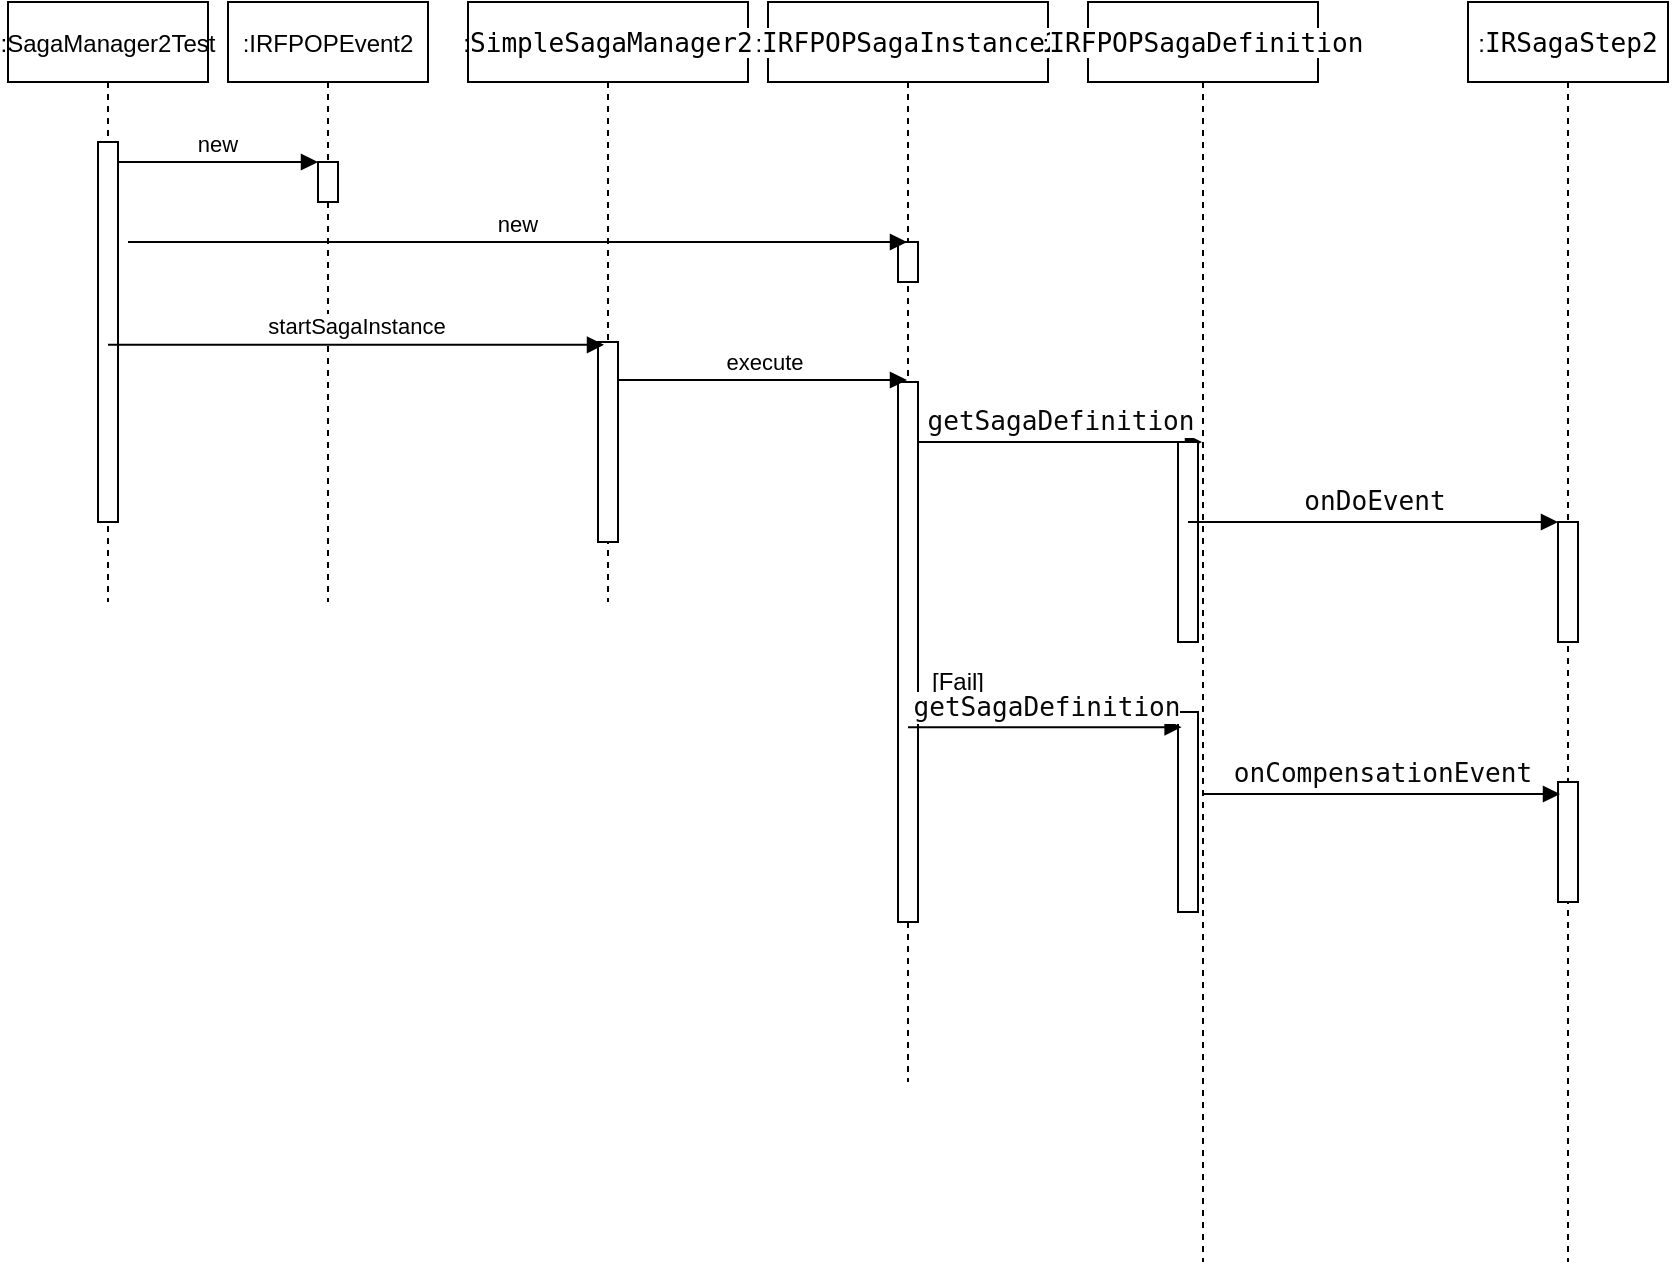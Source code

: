 <mxfile version="17.5.0" type="github"><diagram id="kgpKYQtTHZ0yAKxKKP6v" name="Page-1"><mxGraphModel dx="1038" dy="547" grid="1" gridSize="10" guides="1" tooltips="1" connect="1" arrows="1" fold="1" page="1" pageScale="1" pageWidth="1100" pageHeight="850" math="0" shadow="0"><root><mxCell id="0"/><mxCell id="1" parent="0"/><mxCell id="3nuBFxr9cyL0pnOWT2aG-1" value=":SagaManager2Test" style="shape=umlLifeline;perimeter=lifelinePerimeter;container=1;collapsible=0;recursiveResize=0;rounded=0;shadow=0;strokeWidth=1;" parent="1" vertex="1"><mxGeometry x="60" y="70" width="100" height="300" as="geometry"/></mxCell><mxCell id="3nuBFxr9cyL0pnOWT2aG-2" value="" style="points=[];perimeter=orthogonalPerimeter;rounded=0;shadow=0;strokeWidth=1;" parent="3nuBFxr9cyL0pnOWT2aG-1" vertex="1"><mxGeometry x="45" y="70" width="10" height="190" as="geometry"/></mxCell><mxCell id="3nuBFxr9cyL0pnOWT2aG-5" value=":IRFPOPEvent2" style="shape=umlLifeline;perimeter=lifelinePerimeter;container=1;collapsible=0;recursiveResize=0;rounded=0;shadow=0;strokeWidth=1;" parent="1" vertex="1"><mxGeometry x="170" y="70" width="100" height="300" as="geometry"/></mxCell><mxCell id="3nuBFxr9cyL0pnOWT2aG-6" value="" style="points=[];perimeter=orthogonalPerimeter;rounded=0;shadow=0;strokeWidth=1;" parent="3nuBFxr9cyL0pnOWT2aG-5" vertex="1"><mxGeometry x="45" y="80" width="10" height="20" as="geometry"/></mxCell><mxCell id="3nuBFxr9cyL0pnOWT2aG-8" value="new" style="verticalAlign=bottom;endArrow=block;entryX=0;entryY=0;shadow=0;strokeWidth=1;" parent="1" source="3nuBFxr9cyL0pnOWT2aG-2" target="3nuBFxr9cyL0pnOWT2aG-6" edge="1"><mxGeometry relative="1" as="geometry"><mxPoint x="215" y="150" as="sourcePoint"/></mxGeometry></mxCell><mxCell id="NgvdrDgAcO9oUMrTaW9S-1" value=":&lt;span style=&quot;background-color: rgb(255 , 255 , 255) ; font-family: &amp;#34;jetbrains mono&amp;#34; , monospace ; font-size: 9.8pt&quot;&gt;IRFPOPSagaInstance2&lt;/span&gt;" style="shape=umlLifeline;perimeter=lifelinePerimeter;whiteSpace=wrap;html=1;container=1;collapsible=0;recursiveResize=0;outlineConnect=0;" vertex="1" parent="1"><mxGeometry x="440" y="70" width="140" height="540" as="geometry"/></mxCell><mxCell id="NgvdrDgAcO9oUMrTaW9S-4" value="" style="points=[];perimeter=orthogonalPerimeter;rounded=0;shadow=0;strokeWidth=1;" vertex="1" parent="NgvdrDgAcO9oUMrTaW9S-1"><mxGeometry x="65" y="120" width="10" height="20" as="geometry"/></mxCell><mxCell id="NgvdrDgAcO9oUMrTaW9S-13" value="" style="points=[];perimeter=orthogonalPerimeter;rounded=0;shadow=0;strokeWidth=1;" vertex="1" parent="NgvdrDgAcO9oUMrTaW9S-1"><mxGeometry x="65" y="190" width="10" height="270" as="geometry"/></mxCell><mxCell id="NgvdrDgAcO9oUMrTaW9S-22" value="&lt;span style=&quot;color: rgb(8 , 8 , 8) ; font-family: &amp;#34;jetbrains mono&amp;#34; , monospace ; font-size: 9.8pt&quot;&gt;getSagaDefinition&lt;/span&gt;" style="html=1;verticalAlign=bottom;endArrow=block;rounded=0;" edge="1" parent="NgvdrDgAcO9oUMrTaW9S-1" target="NgvdrDgAcO9oUMrTaW9S-14"><mxGeometry width="80" relative="1" as="geometry"><mxPoint x="75" y="220" as="sourcePoint"/><mxPoint x="155" y="220" as="targetPoint"/></mxGeometry></mxCell><mxCell id="NgvdrDgAcO9oUMrTaW9S-31" value="[Fail]" style="text;html=1;strokeColor=none;fillColor=none;align=center;verticalAlign=middle;whiteSpace=wrap;rounded=0;" vertex="1" parent="NgvdrDgAcO9oUMrTaW9S-1"><mxGeometry x="65" y="325" width="60" height="30" as="geometry"/></mxCell><mxCell id="NgvdrDgAcO9oUMrTaW9S-2" value="new" style="verticalAlign=bottom;endArrow=block;shadow=0;strokeWidth=1;" edge="1" parent="1" target="NgvdrDgAcO9oUMrTaW9S-1"><mxGeometry relative="1" as="geometry"><mxPoint x="120" y="190" as="sourcePoint"/><mxPoint x="265" y="210" as="targetPoint"/><Array as="points"><mxPoint x="170" y="190"/></Array></mxGeometry></mxCell><mxCell id="NgvdrDgAcO9oUMrTaW9S-5" value=":&lt;span style=&quot;background-color: rgb(255 , 255 , 255) ; font-family: &amp;#34;jetbrains mono&amp;#34; , monospace ; font-size: 9.8pt&quot;&gt;SimpleSagaManager2&lt;/span&gt;" style="shape=umlLifeline;perimeter=lifelinePerimeter;whiteSpace=wrap;html=1;container=1;collapsible=0;recursiveResize=0;outlineConnect=0;" vertex="1" parent="1"><mxGeometry x="290" y="70" width="140" height="300" as="geometry"/></mxCell><mxCell id="NgvdrDgAcO9oUMrTaW9S-9" value="" style="points=[];perimeter=orthogonalPerimeter;rounded=0;shadow=0;strokeWidth=1;" vertex="1" parent="NgvdrDgAcO9oUMrTaW9S-5"><mxGeometry x="65" y="170" width="10" height="100" as="geometry"/></mxCell><mxCell id="NgvdrDgAcO9oUMrTaW9S-10" value="execute" style="html=1;verticalAlign=bottom;endArrow=block;rounded=0;" edge="1" parent="1"><mxGeometry width="80" relative="1" as="geometry"><mxPoint x="365" y="259" as="sourcePoint"/><mxPoint x="509.5" y="259" as="targetPoint"/><Array as="points"><mxPoint x="440" y="259"/></Array></mxGeometry></mxCell><mxCell id="NgvdrDgAcO9oUMrTaW9S-12" value="startSagaInstance" style="html=1;verticalAlign=bottom;endArrow=block;rounded=0;entryX=0.3;entryY=0.014;entryDx=0;entryDy=0;entryPerimeter=0;" edge="1" parent="1" source="3nuBFxr9cyL0pnOWT2aG-1" target="NgvdrDgAcO9oUMrTaW9S-9"><mxGeometry width="80" relative="1" as="geometry"><mxPoint x="380" y="260" as="sourcePoint"/><mxPoint x="360" y="260" as="targetPoint"/></mxGeometry></mxCell><mxCell id="NgvdrDgAcO9oUMrTaW9S-14" value=":&lt;span style=&quot;background-color: rgb(255 , 255 , 255) ; font-family: &amp;#34;jetbrains mono&amp;#34; , monospace ; font-size: 9.8pt&quot;&gt;IRFPOPSagaDefinition&lt;/span&gt;" style="shape=umlLifeline;perimeter=lifelinePerimeter;whiteSpace=wrap;html=1;container=1;collapsible=0;recursiveResize=0;outlineConnect=0;" vertex="1" parent="1"><mxGeometry x="600" y="70" width="115" height="630" as="geometry"/></mxCell><mxCell id="NgvdrDgAcO9oUMrTaW9S-16" value="" style="points=[];perimeter=orthogonalPerimeter;rounded=0;shadow=0;strokeWidth=1;" vertex="1" parent="NgvdrDgAcO9oUMrTaW9S-14"><mxGeometry x="45" y="220" width="10" height="100" as="geometry"/></mxCell><mxCell id="NgvdrDgAcO9oUMrTaW9S-26" value="" style="points=[];perimeter=orthogonalPerimeter;rounded=0;shadow=0;strokeWidth=1;" vertex="1" parent="NgvdrDgAcO9oUMrTaW9S-14"><mxGeometry x="45" y="355" width="10" height="100" as="geometry"/></mxCell><mxCell id="NgvdrDgAcO9oUMrTaW9S-23" value=":&lt;span style=&quot;background-color: rgb(255 , 255 , 255) ; font-family: &amp;#34;jetbrains mono&amp;#34; , monospace ; font-size: 9.8pt&quot;&gt;IRSagaStep2&lt;/span&gt;" style="shape=umlLifeline;perimeter=lifelinePerimeter;whiteSpace=wrap;html=1;container=1;collapsible=0;recursiveResize=0;outlineConnect=0;" vertex="1" parent="1"><mxGeometry x="790" y="70" width="100" height="630" as="geometry"/></mxCell><mxCell id="NgvdrDgAcO9oUMrTaW9S-25" value="" style="points=[];perimeter=orthogonalPerimeter;rounded=0;shadow=0;strokeWidth=1;" vertex="1" parent="NgvdrDgAcO9oUMrTaW9S-23"><mxGeometry x="45" y="260" width="10" height="60" as="geometry"/></mxCell><mxCell id="NgvdrDgAcO9oUMrTaW9S-29" value="" style="points=[];perimeter=orthogonalPerimeter;rounded=0;shadow=0;strokeWidth=1;" vertex="1" parent="NgvdrDgAcO9oUMrTaW9S-23"><mxGeometry x="45" y="390" width="10" height="60" as="geometry"/></mxCell><mxCell id="NgvdrDgAcO9oUMrTaW9S-24" value="&lt;span style=&quot;color: rgb(8 , 8 , 8) ; font-family: &amp;#34;jetbrains mono&amp;#34; , monospace ; font-size: 9.8pt&quot;&gt;onDoEvent&lt;/span&gt;" style="html=1;verticalAlign=bottom;endArrow=block;rounded=0;" edge="1" parent="1" target="NgvdrDgAcO9oUMrTaW9S-25"><mxGeometry width="80" relative="1" as="geometry"><mxPoint x="650" y="330" as="sourcePoint"/><mxPoint x="780" y="260" as="targetPoint"/></mxGeometry></mxCell><mxCell id="NgvdrDgAcO9oUMrTaW9S-28" value="&lt;span style=&quot;color: rgb(8 , 8 , 8) ; font-family: &amp;#34;jetbrains mono&amp;#34; , monospace ; font-size: 9.8pt&quot;&gt;onCompensationEvent&lt;/span&gt;" style="html=1;verticalAlign=bottom;endArrow=block;rounded=0;entryX=0.1;entryY=0.1;entryDx=0;entryDy=0;entryPerimeter=0;" edge="1" parent="1" source="NgvdrDgAcO9oUMrTaW9S-14" target="NgvdrDgAcO9oUMrTaW9S-29"><mxGeometry width="80" relative="1" as="geometry"><mxPoint x="480" y="560" as="sourcePoint"/><mxPoint x="560" y="560" as="targetPoint"/></mxGeometry></mxCell><mxCell id="NgvdrDgAcO9oUMrTaW9S-33" value="&lt;span style=&quot;color: rgb(8 , 8 , 8) ; font-family: &amp;#34;jetbrains mono&amp;#34; , monospace ; font-size: 9.8pt&quot;&gt;getSagaDefinition&lt;/span&gt;" style="html=1;verticalAlign=bottom;endArrow=block;rounded=0;entryX=0.18;entryY=0.076;entryDx=0;entryDy=0;entryPerimeter=0;" edge="1" parent="1" source="NgvdrDgAcO9oUMrTaW9S-1" target="NgvdrDgAcO9oUMrTaW9S-26"><mxGeometry width="80" relative="1" as="geometry"><mxPoint x="525" y="300" as="sourcePoint"/><mxPoint x="667" y="300" as="targetPoint"/></mxGeometry></mxCell></root></mxGraphModel></diagram></mxfile>